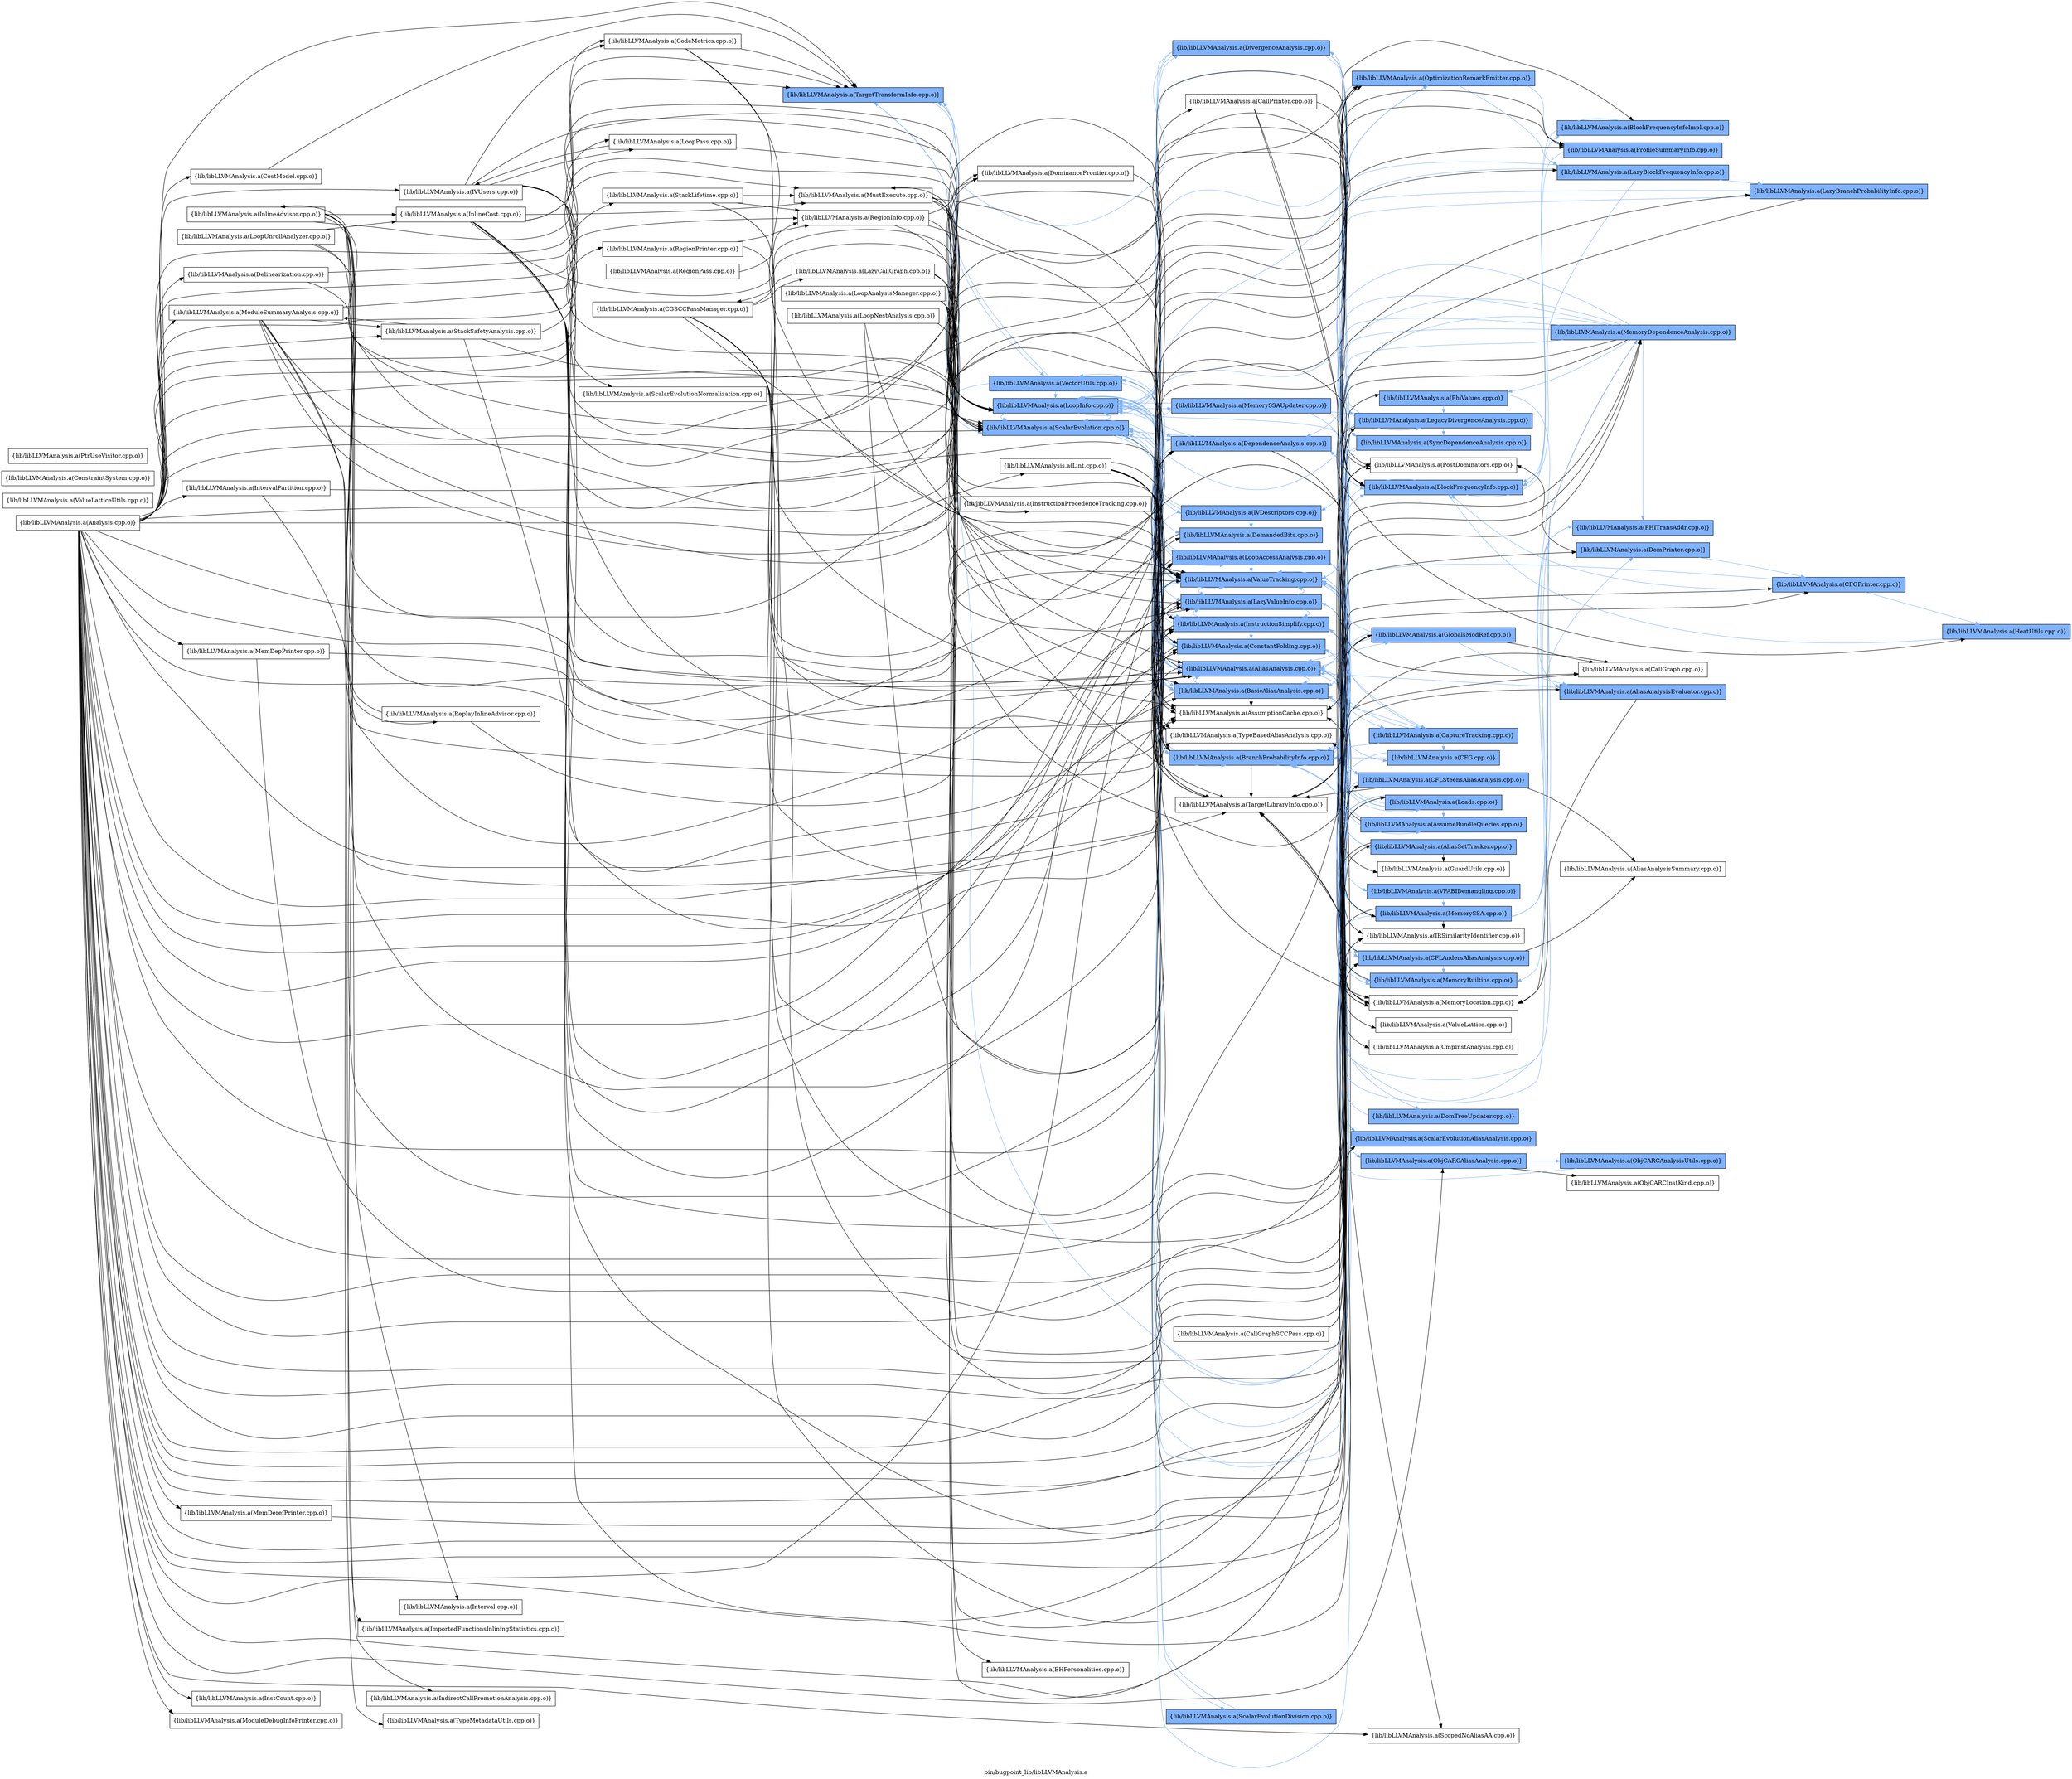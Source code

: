 digraph "bin/bugpoint_lib/libLLVMAnalysis.a" {
	label="bin/bugpoint_lib/libLLVMAnalysis.a";
	rankdir=LR;
	{ rank=same; Node0x56111db90798;  }
	{ rank=same; Node0x56111db86dd8; Node0x56111db8cb48; Node0x56111db92db8;  }
	{ rank=same; Node0x56111db8d638; Node0x56111db917d8; Node0x56111db966e8; Node0x56111db87198; Node0x56111db88598; Node0x56111db92ae8; Node0x56111db85708; Node0x56111db86928; Node0x56111db870f8; Node0x56111db8eee8; Node0x56111db8f668; Node0x56111db8fe38; Node0x56111db8d1d8; Node0x56111db90e78; Node0x56111db92278; Node0x56111db91eb8; Node0x56111db8a618;  }
	{ rank=same; Node0x56111db86978; Node0x56111db8dea8; Node0x56111db88ae8; Node0x56111db98178; Node0x56111db85208; Node0x56111db93b78; Node0x56111db88c78; Node0x56111db71ca8; Node0x56111db96f08; Node0x56111db95298; Node0x56111db89f38; Node0x56111db8e6c8; Node0x56111db8f898; Node0x56111db90d88; Node0x56111db71578; Node0x56111db8b248; Node0x56111db8d2c8; Node0x56111db91be8; Node0x56111db8cf08; Node0x56111db85168; Node0x56111db8af28; Node0x56111db93268; Node0x56111db97f98; Node0x56111db85028; Node0x56111db72ba8; Node0x56111db8a348;  }
	{ rank=same; Node0x56111db8ca58; Node0x56111db932b8; Node0x56111db89268; Node0x56111db8a758; Node0x56111db90f68; Node0x56111db8a578; Node0x56111db7a538; Node0x56111db85078; Node0x56111db8eb78; Node0x56111db8b9c8; Node0x56111db8c148;  }
	{ rank=same; Node0x56111db8da48; Node0x56111db907e8;  }
	{ rank=same; Node0x56111db90798;  }
	{ rank=same; Node0x56111db86dd8; Node0x56111db8cb48; Node0x56111db92db8;  }
	{ rank=same; Node0x56111db8d638; Node0x56111db917d8; Node0x56111db966e8; Node0x56111db87198; Node0x56111db88598; Node0x56111db92ae8; Node0x56111db85708; Node0x56111db86928; Node0x56111db870f8; Node0x56111db8eee8; Node0x56111db8f668; Node0x56111db8fe38; Node0x56111db8d1d8; Node0x56111db90e78; Node0x56111db92278; Node0x56111db91eb8; Node0x56111db8a618;  }
	{ rank=same; Node0x56111db86978; Node0x56111db8dea8; Node0x56111db88ae8; Node0x56111db98178; Node0x56111db85208; Node0x56111db93b78; Node0x56111db88c78; Node0x56111db71ca8; Node0x56111db96f08; Node0x56111db95298; Node0x56111db89f38; Node0x56111db8e6c8; Node0x56111db8f898; Node0x56111db90d88; Node0x56111db71578; Node0x56111db8b248; Node0x56111db8d2c8; Node0x56111db91be8; Node0x56111db8cf08; Node0x56111db85168; Node0x56111db8af28; Node0x56111db93268; Node0x56111db97f98; Node0x56111db85028; Node0x56111db72ba8; Node0x56111db8a348;  }
	{ rank=same; Node0x56111db8ca58; Node0x56111db932b8; Node0x56111db89268; Node0x56111db8a758; Node0x56111db90f68; Node0x56111db8a578; Node0x56111db7a538; Node0x56111db85078; Node0x56111db8eb78; Node0x56111db8b9c8; Node0x56111db8c148;  }
	{ rank=same; Node0x56111db8da48; Node0x56111db907e8;  }

	Node0x56111db90798 [shape=record,shape=box,group=1,style=filled,fillcolor="0.600000 0.5 1",label="{lib/libLLVMAnalysis.a(TargetTransformInfo.cpp.o)}"];
	Node0x56111db90798 -> Node0x56111db86dd8[color="0.600000 0.5 1"];
	Node0x56111db90798 -> Node0x56111db8cb48[color="0.600000 0.5 1"];
	Node0x56111db90798 -> Node0x56111db92db8[color="0.600000 0.5 1"];
	Node0x56111db85708 [shape=record,shape=box,group=1,style=filled,fillcolor="0.600000 0.5 1",label="{lib/libLLVMAnalysis.a(AliasAnalysis.cpp.o)}"];
	Node0x56111db85708 -> Node0x56111db86928[color="0.600000 0.5 1"];
	Node0x56111db85708 -> Node0x56111db8e6c8[color="0.600000 0.5 1"];
	Node0x56111db85708 -> Node0x56111db8f898[color="0.600000 0.5 1"];
	Node0x56111db85708 -> Node0x56111db90d88[color="0.600000 0.5 1"];
	Node0x56111db85708 -> Node0x56111db71578[color="0.600000 0.5 1"];
	Node0x56111db85708 -> Node0x56111db88ae8;
	Node0x56111db85708 -> Node0x56111db8b248[color="0.600000 0.5 1"];
	Node0x56111db85708 -> Node0x56111db8d2c8[color="0.600000 0.5 1"];
	Node0x56111db85708 -> Node0x56111db90e78;
	Node0x56111db85708 -> Node0x56111db91eb8;
	Node0x56111db85708 -> Node0x56111db91be8;
	Node0x56111db85708 -> Node0x56111db92ae8[color="0.600000 0.5 1"];
	Node0x56111db85078 [shape=record,shape=box,group=1,style=filled,fillcolor="0.600000 0.5 1",label="{lib/libLLVMAnalysis.a(AliasAnalysisEvaluator.cpp.o)}"];
	Node0x56111db85078 -> Node0x56111db85708[color="0.600000 0.5 1"];
	Node0x56111db85078 -> Node0x56111db88ae8;
	Node0x56111db85028 [shape=record,shape=box,group=1,style=filled,fillcolor="0.600000 0.5 1",label="{lib/libLLVMAnalysis.a(AliasSetTracker.cpp.o)}"];
	Node0x56111db85028 -> Node0x56111db85708[color="0.600000 0.5 1"];
	Node0x56111db85028 -> Node0x56111db71ca8;
	Node0x56111db85028 -> Node0x56111db88ae8;
	Node0x56111db857a8 [shape=record,shape=box,group=0,label="{lib/libLLVMAnalysis.a(Analysis.cpp.o)}"];
	Node0x56111db857a8 -> Node0x56111db85708;
	Node0x56111db857a8 -> Node0x56111db85078;
	Node0x56111db857a8 -> Node0x56111db85028;
	Node0x56111db857a8 -> Node0x56111db86928;
	Node0x56111db857a8 -> Node0x56111db86978;
	Node0x56111db857a8 -> Node0x56111db8d638;
	Node0x56111db857a8 -> Node0x56111db8da48;
	Node0x56111db857a8 -> Node0x56111db8e6c8;
	Node0x56111db857a8 -> Node0x56111db8f898;
	Node0x56111db857a8 -> Node0x56111db8eb78;
	Node0x56111db857a8 -> Node0x56111db8f348;
	Node0x56111db857a8 -> Node0x56111db90108;
	Node0x56111db857a8 -> Node0x56111db908d8;
	Node0x56111db857a8 -> Node0x56111db92278;
	Node0x56111db857a8 -> Node0x56111db917d8;
	Node0x56111db857a8 -> Node0x56111db932b8;
	Node0x56111db857a8 -> Node0x56111db7ab28;
	Node0x56111db857a8 -> Node0x56111db71578;
	Node0x56111db857a8 -> Node0x56111db72ba8;
	Node0x56111db857a8 -> Node0x56111db72428;
	Node0x56111db857a8 -> Node0x56111db746d8;
	Node0x56111db857a8 -> Node0x56111db734b8;
	Node0x56111db857a8 -> Node0x56111db907e8;
	Node0x56111db857a8 -> Node0x56111db90f68;
	Node0x56111db857a8 -> Node0x56111db8eee8;
	Node0x56111db857a8 -> Node0x56111db98178;
	Node0x56111db857a8 -> Node0x56111db96c88;
	Node0x56111db857a8 -> Node0x56111db86dd8;
	Node0x56111db857a8 -> Node0x56111db86798;
	Node0x56111db857a8 -> Node0x56111db85578;
	Node0x56111db857a8 -> Node0x56111db84e98;
	Node0x56111db857a8 -> Node0x56111db89268;
	Node0x56111db857a8 -> Node0x56111db88c78;
	Node0x56111db857a8 -> Node0x56111db874b8;
	Node0x56111db857a8 -> Node0x56111db7d878;
	Node0x56111db857a8 -> Node0x56111db7f308;
	Node0x56111db857a8 -> Node0x56111db8b248;
	Node0x56111db857a8 -> Node0x56111db89f38;
	Node0x56111db857a8 -> Node0x56111db8af28;
	Node0x56111db857a8 -> Node0x56111db8dea8;
	Node0x56111db857a8 -> Node0x56111db8b798;
	Node0x56111db857a8 -> Node0x56111db8bb08;
	Node0x56111db857a8 -> Node0x56111db8cb48;
	Node0x56111db857a8 -> Node0x56111db8d2c8;
	Node0x56111db857a8 -> Node0x56111db8ead8;
	Node0x56111db857a8 -> Node0x56111db90798;
	Node0x56111db857a8 -> Node0x56111db91eb8;
	Node0x56111db857a8 -> Node0x56111db91be8;
	Node0x56111db86928 [shape=record,shape=box,group=1,style=filled,fillcolor="0.600000 0.5 1",label="{lib/libLLVMAnalysis.a(BasicAliasAnalysis.cpp.o)}"];
	Node0x56111db86928 -> Node0x56111db85708[color="0.600000 0.5 1"];
	Node0x56111db86928 -> Node0x56111db870f8;
	Node0x56111db86928 -> Node0x56111db8cf08[color="0.600000 0.5 1"];
	Node0x56111db86928 -> Node0x56111db90d88[color="0.600000 0.5 1"];
	Node0x56111db86928 -> Node0x56111db85168[color="0.600000 0.5 1"];
	Node0x56111db86928 -> Node0x56111db88ae8;
	Node0x56111db86928 -> Node0x56111db8af28[color="0.600000 0.5 1"];
	Node0x56111db86928 -> Node0x56111db90e78;
	Node0x56111db86928 -> Node0x56111db92ae8[color="0.600000 0.5 1"];
	Node0x56111db8da48 [shape=record,shape=box,group=1,style=filled,fillcolor="0.600000 0.5 1",label="{lib/libLLVMAnalysis.a(CFGPrinter.cpp.o)}"];
	Node0x56111db8da48 -> Node0x56111db86978[color="0.600000 0.5 1"];
	Node0x56111db8da48 -> Node0x56111db8d638[color="0.600000 0.5 1"];
	Node0x56111db8da48 -> Node0x56111db71528[color="0.600000 0.5 1"];
	Node0x56111db8e6c8 [shape=record,shape=box,group=1,style=filled,fillcolor="0.600000 0.5 1",label="{lib/libLLVMAnalysis.a(CFLAndersAliasAnalysis.cpp.o)}"];
	Node0x56111db8e6c8 -> Node0x56111db7a538;
	Node0x56111db8e6c8 -> Node0x56111db85168[color="0.600000 0.5 1"];
	Node0x56111db8e6c8 -> Node0x56111db90e78;
	Node0x56111db8f898 [shape=record,shape=box,group=1,style=filled,fillcolor="0.600000 0.5 1",label="{lib/libLLVMAnalysis.a(CFLSteensAliasAnalysis.cpp.o)}"];
	Node0x56111db8f898 -> Node0x56111db8e6c8[color="0.600000 0.5 1"];
	Node0x56111db8f898 -> Node0x56111db7a538;
	Node0x56111db8f898 -> Node0x56111db85168[color="0.600000 0.5 1"];
	Node0x56111db8f898 -> Node0x56111db90e78;
	Node0x56111db8f348 [shape=record,shape=box,group=0,label="{lib/libLLVMAnalysis.a(CallPrinter.cpp.o)}"];
	Node0x56111db8f348 -> Node0x56111db86978;
	Node0x56111db8f348 -> Node0x56111db8eb78;
	Node0x56111db8f348 -> Node0x56111db71528;
	Node0x56111db90108 [shape=record,shape=box,group=0,label="{lib/libLLVMAnalysis.a(CostModel.cpp.o)}"];
	Node0x56111db90108 -> Node0x56111db90798;
	Node0x56111db917d8 [shape=record,shape=box,group=1,style=filled,fillcolor="0.600000 0.5 1",label="{lib/libLLVMAnalysis.a(DependenceAnalysis.cpp.o)}"];
	Node0x56111db917d8 -> Node0x56111db85708[color="0.600000 0.5 1"];
	Node0x56111db917d8 -> Node0x56111db86928[color="0.600000 0.5 1"];
	Node0x56111db917d8 -> Node0x56111db86dd8[color="0.600000 0.5 1"];
	Node0x56111db917d8 -> Node0x56111db88ae8;
	Node0x56111db917d8 -> Node0x56111db8cb48[color="0.600000 0.5 1"];
	Node0x56111db917d8 -> Node0x56111db92ae8[color="0.600000 0.5 1"];
	Node0x56111db932b8 [shape=record,shape=box,group=1,style=filled,fillcolor="0.600000 0.5 1",label="{lib/libLLVMAnalysis.a(DomPrinter.cpp.o)}"];
	Node0x56111db932b8 -> Node0x56111db8da48[color="0.600000 0.5 1"];
	Node0x56111db932b8 -> Node0x56111db8dea8;
	Node0x56111db71578 [shape=record,shape=box,group=1,style=filled,fillcolor="0.600000 0.5 1",label="{lib/libLLVMAnalysis.a(GlobalsModRef.cpp.o)}"];
	Node0x56111db71578 -> Node0x56111db85708[color="0.600000 0.5 1"];
	Node0x56111db71578 -> Node0x56111db85078[color="0.600000 0.5 1"];
	Node0x56111db71578 -> Node0x56111db8eb78;
	Node0x56111db71578 -> Node0x56111db85168[color="0.600000 0.5 1"];
	Node0x56111db71578 -> Node0x56111db90e78;
	Node0x56111db71578 -> Node0x56111db92ae8[color="0.600000 0.5 1"];
	Node0x56111db746d8 [shape=record,shape=box,group=0,label="{lib/libLLVMAnalysis.a(InstCount.cpp.o)}"];
	Node0x56111db734b8 [shape=record,shape=box,group=0,label="{lib/libLLVMAnalysis.a(IntervalPartition.cpp.o)}"];
	Node0x56111db734b8 -> Node0x56111db7ab28;
	Node0x56111db734b8 -> Node0x56111db755d8;
	Node0x56111db8eee8 [shape=record,shape=box,group=1,style=filled,fillcolor="0.600000 0.5 1",label="{lib/libLLVMAnalysis.a(LazyValueInfo.cpp.o)}"];
	Node0x56111db8eee8 -> Node0x56111db870f8;
	Node0x56111db8eee8 -> Node0x56111db8f668[color="0.600000 0.5 1"];
	Node0x56111db8eee8 -> Node0x56111db8fe38[color="0.600000 0.5 1"];
	Node0x56111db8eee8 -> Node0x56111db90e78;
	Node0x56111db8eee8 -> Node0x56111db93268;
	Node0x56111db8eee8 -> Node0x56111db92ae8[color="0.600000 0.5 1"];
	Node0x56111db98178 [shape=record,shape=box,group=1,style=filled,fillcolor="0.600000 0.5 1",label="{lib/libLLVMAnalysis.a(LegacyDivergenceAnalysis.cpp.o)}"];
	Node0x56111db98178 -> Node0x56111db86978[color="0.600000 0.5 1"];
	Node0x56111db98178 -> Node0x56111db8d638[color="0.600000 0.5 1"];
	Node0x56111db98178 -> Node0x56111db966e8[color="0.600000 0.5 1"];
	Node0x56111db98178 -> Node0x56111db86dd8[color="0.600000 0.5 1"];
	Node0x56111db98178 -> Node0x56111db8dea8;
	Node0x56111db98178 -> Node0x56111db85208[color="0.600000 0.5 1"];
	Node0x56111db98178 -> Node0x56111db90798[color="0.600000 0.5 1"];
	Node0x56111db96c88 [shape=record,shape=box,group=0,label="{lib/libLLVMAnalysis.a(Lint.cpp.o)}"];
	Node0x56111db96c88 -> Node0x56111db85708;
	Node0x56111db96c88 -> Node0x56111db870f8;
	Node0x56111db96c88 -> Node0x56111db8f668;
	Node0x56111db96c88 -> Node0x56111db8fe38;
	Node0x56111db96c88 -> Node0x56111db96f08;
	Node0x56111db96c88 -> Node0x56111db88ae8;
	Node0x56111db96c88 -> Node0x56111db90e78;
	Node0x56111db96c88 -> Node0x56111db92ae8;
	Node0x56111db85578 [shape=record,shape=box,group=0,label="{lib/libLLVMAnalysis.a(MemDepPrinter.cpp.o)}"];
	Node0x56111db85578 -> Node0x56111db85708;
	Node0x56111db85578 -> Node0x56111db89268;
	Node0x56111db84e98 [shape=record,shape=box,group=0,label="{lib/libLLVMAnalysis.a(MemDerefPrinter.cpp.o)}"];
	Node0x56111db84e98 -> Node0x56111db96f08;
	Node0x56111db874b8 [shape=record,shape=box,group=0,label="{lib/libLLVMAnalysis.a(ModuleDebugInfoPrinter.cpp.o)}"];
	Node0x56111db7f308 [shape=record,shape=box,group=0,label="{lib/libLLVMAnalysis.a(MustExecute.cpp.o)}"];
	Node0x56111db7f308 -> Node0x56111db86978;
	Node0x56111db7f308 -> Node0x56111db8d638;
	Node0x56111db7f308 -> Node0x56111db79e58;
	Node0x56111db7f308 -> Node0x56111db8eee8;
	Node0x56111db7f308 -> Node0x56111db8fe38;
	Node0x56111db7f308 -> Node0x56111db98178;
	Node0x56111db7f308 -> Node0x56111db86dd8;
	Node0x56111db7f308 -> Node0x56111db7ec78;
	Node0x56111db7f308 -> Node0x56111db8dea8;
	Node0x56111db7f308 -> Node0x56111db92ae8;
	Node0x56111db8b248 [shape=record,shape=box,group=1,style=filled,fillcolor="0.600000 0.5 1",label="{lib/libLLVMAnalysis.a(ObjCARCAliasAnalysis.cpp.o)}"];
	Node0x56111db8b248 -> Node0x56111db8b9c8[color="0.600000 0.5 1"];
	Node0x56111db8b248 -> Node0x56111db8c148;
	Node0x56111db8b248 -> Node0x56111db92ae8[color="0.600000 0.5 1"];
	Node0x56111db8dea8 [shape=record,shape=box,group=0,label="{lib/libLLVMAnalysis.a(PostDominators.cpp.o)}"];
	Node0x56111db8b798 [shape=record,shape=box,group=0,label="{lib/libLLVMAnalysis.a(RegionInfo.cpp.o)}"];
	Node0x56111db8b798 -> Node0x56111db8d638;
	Node0x56111db8b798 -> Node0x56111db7ab28;
	Node0x56111db8b798 -> Node0x56111db86dd8;
	Node0x56111db8b798 -> Node0x56111db8dea8;
	Node0x56111db8b388 [shape=record,shape=box,group=0,label="{lib/libLLVMAnalysis.a(RegionPass.cpp.o)}"];
	Node0x56111db8b388 -> Node0x56111db8b798;
	Node0x56111db8bb08 [shape=record,shape=box,group=0,label="{lib/libLLVMAnalysis.a(RegionPrinter.cpp.o)}"];
	Node0x56111db8bb08 -> Node0x56111db8da48;
	Node0x56111db8bb08 -> Node0x56111db8b798;
	Node0x56111db8cb48 [shape=record,shape=box,group=1,style=filled,fillcolor="0.600000 0.5 1",label="{lib/libLLVMAnalysis.a(ScalarEvolution.cpp.o)}"];
	Node0x56111db8cb48 -> Node0x56111db85708[color="0.600000 0.5 1"];
	Node0x56111db8cb48 -> Node0x56111db86928[color="0.600000 0.5 1"];
	Node0x56111db8cb48 -> Node0x56111db870f8;
	Node0x56111db8cb48 -> Node0x56111db8d638[color="0.600000 0.5 1"];
	Node0x56111db8cb48 -> Node0x56111db917d8[color="0.600000 0.5 1"];
	Node0x56111db8cb48 -> Node0x56111db8eee8[color="0.600000 0.5 1"];
	Node0x56111db8cb48 -> Node0x56111db8f668[color="0.600000 0.5 1"];
	Node0x56111db8cb48 -> Node0x56111db8fe38[color="0.600000 0.5 1"];
	Node0x56111db8cb48 -> Node0x56111db86dd8[color="0.600000 0.5 1"];
	Node0x56111db8cb48 -> Node0x56111db8d1d8[color="0.600000 0.5 1"];
	Node0x56111db8cb48 -> Node0x56111db90e78;
	Node0x56111db8cb48 -> Node0x56111db92ae8[color="0.600000 0.5 1"];
	Node0x56111db8d2c8 [shape=record,shape=box,group=1,style=filled,fillcolor="0.600000 0.5 1",label="{lib/libLLVMAnalysis.a(ScalarEvolutionAliasAnalysis.cpp.o)}"];
	Node0x56111db8d2c8 -> Node0x56111db8cb48[color="0.600000 0.5 1"];
	Node0x56111db90e78 [shape=record,shape=box,group=0,label="{lib/libLLVMAnalysis.a(TargetLibraryInfo.cpp.o)}"];
	Node0x56111db91eb8 [shape=record,shape=box,group=0,label="{lib/libLLVMAnalysis.a(TypeBasedAliasAnalysis.cpp.o)}"];
	Node0x56111db91be8 [shape=record,shape=box,group=0,label="{lib/libLLVMAnalysis.a(ScopedNoAliasAA.cpp.o)}"];
	Node0x56111db79e58 [shape=record,shape=box,group=0,label="{lib/libLLVMAnalysis.a(EHPersonalities.cpp.o)}"];
	Node0x56111db92db8 [shape=record,shape=box,group=1,style=filled,fillcolor="0.600000 0.5 1",label="{lib/libLLVMAnalysis.a(VectorUtils.cpp.o)}"];
	Node0x56111db92db8 -> Node0x56111db92278[color="0.600000 0.5 1"];
	Node0x56111db92db8 -> Node0x56111db86dd8[color="0.600000 0.5 1"];
	Node0x56111db92db8 -> Node0x56111db8cb48[color="0.600000 0.5 1"];
	Node0x56111db92db8 -> Node0x56111db90798[color="0.600000 0.5 1"];
	Node0x56111db92db8 -> Node0x56111db91eb8;
	Node0x56111db92db8 -> Node0x56111db92ae8[color="0.600000 0.5 1"];
	Node0x56111db92db8 -> Node0x56111db8a618[color="0.600000 0.5 1"];
	Node0x56111db92ae8 [shape=record,shape=box,group=1,style=filled,fillcolor="0.600000 0.5 1",label="{lib/libLLVMAnalysis.a(ValueTracking.cpp.o)}"];
	Node0x56111db92ae8 -> Node0x56111db85708[color="0.600000 0.5 1"];
	Node0x56111db92ae8 -> Node0x56111db86928[color="0.600000 0.5 1"];
	Node0x56111db92ae8 -> Node0x56111db870f8;
	Node0x56111db92ae8 -> Node0x56111db8d638[color="0.600000 0.5 1"];
	Node0x56111db92ae8 -> Node0x56111db71ca8;
	Node0x56111db92ae8 -> Node0x56111db8eee8[color="0.600000 0.5 1"];
	Node0x56111db92ae8 -> Node0x56111db8f668[color="0.600000 0.5 1"];
	Node0x56111db92ae8 -> Node0x56111db8fe38[color="0.600000 0.5 1"];
	Node0x56111db92ae8 -> Node0x56111db96f08[color="0.600000 0.5 1"];
	Node0x56111db92ae8 -> Node0x56111db95298[color="0.600000 0.5 1"];
	Node0x56111db92ae8 -> Node0x56111db86dd8[color="0.600000 0.5 1"];
	Node0x56111db92ae8 -> Node0x56111db89f38[color="0.600000 0.5 1"];
	Node0x56111db92ae8 -> Node0x56111db8cb48[color="0.600000 0.5 1"];
	Node0x56111db92ae8 -> Node0x56111db90e78;
	Node0x56111db8a578 [shape=record,shape=box,group=1,style=filled,fillcolor="0.600000 0.5 1",label="{lib/libLLVMAnalysis.a(ProfileSummaryInfo.cpp.o)}"];
	Node0x56111db8a578 -> Node0x56111db86978[color="0.600000 0.5 1"];
	Node0x56111db93b78 [shape=record,shape=box,group=1,style=filled,fillcolor="0.600000 0.5 1",label="{lib/libLLVMAnalysis.a(DomTreeUpdater.cpp.o)}"];
	Node0x56111db93b78 -> Node0x56111db8d638[color="0.600000 0.5 1"];
	Node0x56111db86dd8 [shape=record,shape=box,group=1,style=filled,fillcolor="0.600000 0.5 1",label="{lib/libLLVMAnalysis.a(LoopInfo.cpp.o)}"];
	Node0x56111db86dd8 -> Node0x56111db8d638[color="0.600000 0.5 1"];
	Node0x56111db86dd8 -> Node0x56111db917d8[color="0.600000 0.5 1"];
	Node0x56111db86dd8 -> Node0x56111db966e8[color="0.600000 0.5 1"];
	Node0x56111db86dd8 -> Node0x56111db87198[color="0.600000 0.5 1"];
	Node0x56111db86dd8 -> Node0x56111db88598[color="0.600000 0.5 1"];
	Node0x56111db86dd8 -> Node0x56111db8cb48[color="0.600000 0.5 1"];
	Node0x56111db86dd8 -> Node0x56111db92ae8[color="0.600000 0.5 1"];
	Node0x56111db90d88 [shape=record,shape=box,group=1,style=filled,fillcolor="0.600000 0.5 1",label="{lib/libLLVMAnalysis.a(CaptureTracking.cpp.o)}"];
	Node0x56111db90d88 -> Node0x56111db85708[color="0.600000 0.5 1"];
	Node0x56111db90d88 -> Node0x56111db8d638[color="0.600000 0.5 1"];
	Node0x56111db90d88 -> Node0x56111db8cf08[color="0.600000 0.5 1"];
	Node0x56111db90d88 -> Node0x56111db92ae8[color="0.600000 0.5 1"];
	Node0x56111db88ae8 [shape=record,shape=box,group=0,label="{lib/libLLVMAnalysis.a(MemoryLocation.cpp.o)}"];
	Node0x56111db88ae8 -> Node0x56111db90e78;
	Node0x56111db88ae8 -> Node0x56111db91eb8;
	Node0x56111db71ca8 [shape=record,shape=box,group=0,label="{lib/libLLVMAnalysis.a(GuardUtils.cpp.o)}"];
	Node0x56111db86978 [shape=record,shape=box,group=1,style=filled,fillcolor="0.600000 0.5 1",label="{lib/libLLVMAnalysis.a(BlockFrequencyInfo.cpp.o)}"];
	Node0x56111db86978 -> Node0x56111db8ca58[color="0.600000 0.5 1"];
	Node0x56111db86978 -> Node0x56111db8d638[color="0.600000 0.5 1"];
	Node0x56111db86978 -> Node0x56111db86dd8[color="0.600000 0.5 1"];
	Node0x56111db8d638 [shape=record,shape=box,group=1,style=filled,fillcolor="0.600000 0.5 1",label="{lib/libLLVMAnalysis.a(BranchProbabilityInfo.cpp.o)}"];
	Node0x56111db8d638 -> Node0x56111db86978[color="0.600000 0.5 1"];
	Node0x56111db8d638 -> Node0x56111db86dd8[color="0.600000 0.5 1"];
	Node0x56111db8d638 -> Node0x56111db8dea8;
	Node0x56111db8d638 -> Node0x56111db90e78;
	Node0x56111db8eb78 [shape=record,shape=box,group=0,label="{lib/libLLVMAnalysis.a(CallGraph.cpp.o)}"];
	Node0x56111db908d8 [shape=record,shape=box,group=0,label="{lib/libLLVMAnalysis.a(Delinearization.cpp.o)}"];
	Node0x56111db908d8 -> Node0x56111db86dd8;
	Node0x56111db908d8 -> Node0x56111db8cb48;
	Node0x56111db92278 [shape=record,shape=box,group=1,style=filled,fillcolor="0.600000 0.5 1",label="{lib/libLLVMAnalysis.a(DemandedBits.cpp.o)}"];
	Node0x56111db92278 -> Node0x56111db870f8;
	Node0x56111db92278 -> Node0x56111db92ae8[color="0.600000 0.5 1"];
	Node0x56111db7ab28 [shape=record,shape=box,group=0,label="{lib/libLLVMAnalysis.a(DominanceFrontier.cpp.o)}"];
	Node0x56111db7ab28 -> Node0x56111db8d638;
	Node0x56111db72ba8 [shape=record,shape=box,group=0,label="{lib/libLLVMAnalysis.a(IRSimilarityIdentifier.cpp.o)}"];
	Node0x56111db72428 [shape=record,shape=box,group=0,label="{lib/libLLVMAnalysis.a(IVUsers.cpp.o)}"];
	Node0x56111db72428 -> Node0x56111db870f8;
	Node0x56111db72428 -> Node0x56111db8d638;
	Node0x56111db72428 -> Node0x56111db72478;
	Node0x56111db72428 -> Node0x56111db86dd8;
	Node0x56111db72428 -> Node0x56111db86798;
	Node0x56111db72428 -> Node0x56111db8cb48;
	Node0x56111db72428 -> Node0x56111db8d8b8;
	Node0x56111db72428 -> Node0x56111db92ae8;
	Node0x56111db907e8 [shape=record,shape=box,group=1,style=filled,fillcolor="0.600000 0.5 1",label="{lib/libLLVMAnalysis.a(LazyBranchProbabilityInfo.cpp.o)}"];
	Node0x56111db907e8 -> Node0x56111db8d638[color="0.600000 0.5 1"];
	Node0x56111db907e8 -> Node0x56111db86dd8[color="0.600000 0.5 1"];
	Node0x56111db907e8 -> Node0x56111db90e78;
	Node0x56111db90f68 [shape=record,shape=box,group=1,style=filled,fillcolor="0.600000 0.5 1",label="{lib/libLLVMAnalysis.a(LazyBlockFrequencyInfo.cpp.o)}"];
	Node0x56111db90f68 -> Node0x56111db86978[color="0.600000 0.5 1"];
	Node0x56111db90f68 -> Node0x56111db8d638[color="0.600000 0.5 1"];
	Node0x56111db90f68 -> Node0x56111db907e8[color="0.600000 0.5 1"];
	Node0x56111db90f68 -> Node0x56111db86dd8[color="0.600000 0.5 1"];
	Node0x56111db86798 [shape=record,shape=box,group=0,label="{lib/libLLVMAnalysis.a(LoopPass.cpp.o)}"];
	Node0x56111db86798 -> Node0x56111db72428;
	Node0x56111db86798 -> Node0x56111db86dd8;
	Node0x56111db89268 [shape=record,shape=box,group=1,style=filled,fillcolor="0.600000 0.5 1",label="{lib/libLLVMAnalysis.a(MemoryDependenceAnalysis.cpp.o)}"];
	Node0x56111db89268 -> Node0x56111db85708[color="0.600000 0.5 1"];
	Node0x56111db89268 -> Node0x56111db86928[color="0.600000 0.5 1"];
	Node0x56111db89268 -> Node0x56111db870f8;
	Node0x56111db89268 -> Node0x56111db8d638[color="0.600000 0.5 1"];
	Node0x56111db89268 -> Node0x56111db917d8[color="0.600000 0.5 1"];
	Node0x56111db89268 -> Node0x56111db86dd8[color="0.600000 0.5 1"];
	Node0x56111db89268 -> Node0x56111db87198[color="0.600000 0.5 1"];
	Node0x56111db89268 -> Node0x56111db85168[color="0.600000 0.5 1"];
	Node0x56111db89268 -> Node0x56111db88ae8;
	Node0x56111db89268 -> Node0x56111db8a758[color="0.600000 0.5 1"];
	Node0x56111db89268 -> Node0x56111db8af28[color="0.600000 0.5 1"];
	Node0x56111db89268 -> Node0x56111db90e78;
	Node0x56111db89268 -> Node0x56111db92ae8[color="0.600000 0.5 1"];
	Node0x56111db88c78 [shape=record,shape=box,group=1,style=filled,fillcolor="0.600000 0.5 1",label="{lib/libLLVMAnalysis.a(MemorySSA.cpp.o)}"];
	Node0x56111db88c78 -> Node0x56111db85708[color="0.600000 0.5 1"];
	Node0x56111db88c78 -> Node0x56111db86928[color="0.600000 0.5 1"];
	Node0x56111db88c78 -> Node0x56111db8d638[color="0.600000 0.5 1"];
	Node0x56111db88c78 -> Node0x56111db8e6c8[color="0.600000 0.5 1"];
	Node0x56111db88c78 -> Node0x56111db917d8[color="0.600000 0.5 1"];
	Node0x56111db88c78 -> Node0x56111db932b8[color="0.600000 0.5 1"];
	Node0x56111db88c78 -> Node0x56111db72ba8;
	Node0x56111db88c78 -> Node0x56111db8eee8[color="0.600000 0.5 1"];
	Node0x56111db88c78 -> Node0x56111db86dd8[color="0.600000 0.5 1"];
	Node0x56111db88c78 -> Node0x56111db89268[color="0.600000 0.5 1"];
	Node0x56111db88c78 -> Node0x56111db88ae8;
	Node0x56111db88c78 -> Node0x56111db8a758[color="0.600000 0.5 1"];
	Node0x56111db7d878 [shape=record,shape=box,group=0,label="{lib/libLLVMAnalysis.a(ModuleSummaryAnalysis.cpp.o)}"];
	Node0x56111db7d878 -> Node0x56111db86978;
	Node0x56111db7d878 -> Node0x56111db8ca58;
	Node0x56111db7d878 -> Node0x56111db8d638;
	Node0x56111db7d878 -> Node0x56111db86dd8;
	Node0x56111db7d878 -> Node0x56111db7f998;
	Node0x56111db7d878 -> Node0x56111db8a578;
	Node0x56111db7d878 -> Node0x56111db8ead8;
	Node0x56111db7d878 -> Node0x56111db92368;
	Node0x56111db89f38 [shape=record,shape=box,group=1,style=filled,fillcolor="0.600000 0.5 1",label="{lib/libLLVMAnalysis.a(OptimizationRemarkEmitter.cpp.o)}"];
	Node0x56111db89f38 -> Node0x56111db85708[color="0.600000 0.5 1"];
	Node0x56111db89f38 -> Node0x56111db86978[color="0.600000 0.5 1"];
	Node0x56111db89f38 -> Node0x56111db8d638[color="0.600000 0.5 1"];
	Node0x56111db89f38 -> Node0x56111db90f68[color="0.600000 0.5 1"];
	Node0x56111db89f38 -> Node0x56111db86dd8[color="0.600000 0.5 1"];
	Node0x56111db89f38 -> Node0x56111db8a578[color="0.600000 0.5 1"];
	Node0x56111db8af28 [shape=record,shape=box,group=1,style=filled,fillcolor="0.600000 0.5 1",label="{lib/libLLVMAnalysis.a(PhiValues.cpp.o)}"];
	Node0x56111db8af28 -> Node0x56111db85078[color="0.600000 0.5 1"];
	Node0x56111db8af28 -> Node0x56111db98178[color="0.600000 0.5 1"];
	Node0x56111db8ead8 [shape=record,shape=box,group=0,label="{lib/libLLVMAnalysis.a(StackSafetyAnalysis.cpp.o)}"];
	Node0x56111db8ead8 -> Node0x56111db8eee8;
	Node0x56111db8ead8 -> Node0x56111db7d878;
	Node0x56111db8ead8 -> Node0x56111db8cb48;
	Node0x56111db8ead8 -> Node0x56111db852f8;
	Node0x56111db870f8 [shape=record,shape=box,group=0,label="{lib/libLLVMAnalysis.a(AssumptionCache.cpp.o)}"];
	Node0x56111db8cf08 [shape=record,shape=box,group=1,style=filled,fillcolor="0.600000 0.5 1",label="{lib/libLLVMAnalysis.a(CFG.cpp.o)}"];
	Node0x56111db8cf08 -> Node0x56111db8d638[color="0.600000 0.5 1"];
	Node0x56111db8cf08 -> Node0x56111db86dd8[color="0.600000 0.5 1"];
	Node0x56111db85168 [shape=record,shape=box,group=1,style=filled,fillcolor="0.600000 0.5 1",label="{lib/libLLVMAnalysis.a(MemoryBuiltins.cpp.o)}"];
	Node0x56111db85168 -> Node0x56111db8f668[color="0.600000 0.5 1"];
	Node0x56111db85168 -> Node0x56111db90e78;
	Node0x56111db85168 -> Node0x56111db92ae8[color="0.600000 0.5 1"];
	Node0x56111db8ca58 [shape=record,shape=box,group=1,style=filled,fillcolor="0.600000 0.5 1",label="{lib/libLLVMAnalysis.a(BlockFrequencyInfoImpl.cpp.o)}"];
	Node0x56111db8ca58 -> Node0x56111db86978[color="0.600000 0.5 1"];
	Node0x56111db71528 [shape=record,shape=box,group=1,style=filled,fillcolor="0.600000 0.5 1",label="{lib/libLLVMAnalysis.a(HeatUtils.cpp.o)}"];
	Node0x56111db71528 -> Node0x56111db86978[color="0.600000 0.5 1"];
	Node0x56111db7a538 [shape=record,shape=box,group=0,label="{lib/libLLVMAnalysis.a(AliasAnalysisSummary.cpp.o)}"];
	Node0x56111db72478 [shape=record,shape=box,group=0,label="{lib/libLLVMAnalysis.a(CodeMetrics.cpp.o)}"];
	Node0x56111db72478 -> Node0x56111db870f8;
	Node0x56111db72478 -> Node0x56111db90798;
	Node0x56111db72478 -> Node0x56111db92ae8;
	Node0x56111db8d8b8 [shape=record,shape=box,group=0,label="{lib/libLLVMAnalysis.a(ScalarEvolutionNormalization.cpp.o)}"];
	Node0x56111db8d8b8 -> Node0x56111db8cb48;
	Node0x56111db755d8 [shape=record,shape=box,group=0,label="{lib/libLLVMAnalysis.a(Interval.cpp.o)}"];
	Node0x56111db8f668 [shape=record,shape=box,group=1,style=filled,fillcolor="0.600000 0.5 1",label="{lib/libLLVMAnalysis.a(ConstantFolding.cpp.o)}"];
	Node0x56111db8f668 -> Node0x56111db90e78;
	Node0x56111db8f668 -> Node0x56111db92ae8[color="0.600000 0.5 1"];
	Node0x56111db8f668 -> Node0x56111db92db8[color="0.600000 0.5 1"];
	Node0x56111db8fe38 [shape=record,shape=box,group=1,style=filled,fillcolor="0.600000 0.5 1",label="{lib/libLLVMAnalysis.a(InstructionSimplify.cpp.o)}"];
	Node0x56111db8fe38 -> Node0x56111db85708[color="0.600000 0.5 1"];
	Node0x56111db8fe38 -> Node0x56111db870f8;
	Node0x56111db8fe38 -> Node0x56111db90d88[color="0.600000 0.5 1"];
	Node0x56111db8fe38 -> Node0x56111db8eee8[color="0.600000 0.5 1"];
	Node0x56111db8fe38 -> Node0x56111db8f668[color="0.600000 0.5 1"];
	Node0x56111db8fe38 -> Node0x56111db97f98;
	Node0x56111db8fe38 -> Node0x56111db85168[color="0.600000 0.5 1"];
	Node0x56111db8fe38 -> Node0x56111db90e78;
	Node0x56111db8fe38 -> Node0x56111db92ae8[color="0.600000 0.5 1"];
	Node0x56111db8fe38 -> Node0x56111db92db8[color="0.600000 0.5 1"];
	Node0x56111db93268 [shape=record,shape=box,group=0,label="{lib/libLLVMAnalysis.a(ValueLattice.cpp.o)}"];
	Node0x56111db97f98 [shape=record,shape=box,group=0,label="{lib/libLLVMAnalysis.a(CmpInstAnalysis.cpp.o)}"];
	Node0x56111db966e8 [shape=record,shape=box,group=1,style=filled,fillcolor="0.600000 0.5 1",label="{lib/libLLVMAnalysis.a(DivergenceAnalysis.cpp.o)}"];
	Node0x56111db966e8 -> Node0x56111db86978[color="0.600000 0.5 1"];
	Node0x56111db966e8 -> Node0x56111db8d638[color="0.600000 0.5 1"];
	Node0x56111db966e8 -> Node0x56111db98178[color="0.600000 0.5 1"];
	Node0x56111db966e8 -> Node0x56111db86dd8[color="0.600000 0.5 1"];
	Node0x56111db966e8 -> Node0x56111db8dea8;
	Node0x56111db966e8 -> Node0x56111db85208[color="0.600000 0.5 1"];
	Node0x56111db966e8 -> Node0x56111db90798[color="0.600000 0.5 1"];
	Node0x56111db85208 [shape=record,shape=box,group=1,style=filled,fillcolor="0.600000 0.5 1",label="{lib/libLLVMAnalysis.a(SyncDependenceAnalysis.cpp.o)}"];
	Node0x56111db85208 -> Node0x56111db86978[color="0.600000 0.5 1"];
	Node0x56111db85208 -> Node0x56111db86dd8[color="0.600000 0.5 1"];
	Node0x56111db96f08 [shape=record,shape=box,group=1,style=filled,fillcolor="0.600000 0.5 1",label="{lib/libLLVMAnalysis.a(Loads.cpp.o)}"];
	Node0x56111db96f08 -> Node0x56111db85708[color="0.600000 0.5 1"];
	Node0x56111db96f08 -> Node0x56111db8f668[color="0.600000 0.5 1"];
	Node0x56111db96f08 -> Node0x56111db95298[color="0.600000 0.5 1"];
	Node0x56111db96f08 -> Node0x56111db86dd8[color="0.600000 0.5 1"];
	Node0x56111db96f08 -> Node0x56111db85168[color="0.600000 0.5 1"];
	Node0x56111db96f08 -> Node0x56111db88ae8;
	Node0x56111db96f08 -> Node0x56111db8cb48[color="0.600000 0.5 1"];
	Node0x56111db96f08 -> Node0x56111db92ae8[color="0.600000 0.5 1"];
	Node0x56111db95298 [shape=record,shape=box,group=1,style=filled,fillcolor="0.600000 0.5 1",label="{lib/libLLVMAnalysis.a(AssumeBundleQueries.cpp.o)}"];
	Node0x56111db95298 -> Node0x56111db870f8;
	Node0x56111db95298 -> Node0x56111db92ae8[color="0.600000 0.5 1"];
	Node0x56111db87198 [shape=record,shape=box,group=1,style=filled,fillcolor="0.600000 0.5 1",label="{lib/libLLVMAnalysis.a(IVDescriptors.cpp.o)}"];
	Node0x56111db87198 -> Node0x56111db92278[color="0.600000 0.5 1"];
	Node0x56111db87198 -> Node0x56111db86dd8[color="0.600000 0.5 1"];
	Node0x56111db87198 -> Node0x56111db8cb48[color="0.600000 0.5 1"];
	Node0x56111db87198 -> Node0x56111db92ae8[color="0.600000 0.5 1"];
	Node0x56111db88598 [shape=record,shape=box,group=1,style=filled,fillcolor="0.600000 0.5 1",label="{lib/libLLVMAnalysis.a(MemorySSAUpdater.cpp.o)}"];
	Node0x56111db88598 -> Node0x56111db8d638[color="0.600000 0.5 1"];
	Node0x56111db88598 -> Node0x56111db93b78[color="0.600000 0.5 1"];
	Node0x56111db88598 -> Node0x56111db98178[color="0.600000 0.5 1"];
	Node0x56111db88598 -> Node0x56111db86dd8[color="0.600000 0.5 1"];
	Node0x56111db88598 -> Node0x56111db88c78[color="0.600000 0.5 1"];
	Node0x56111db8a758 [shape=record,shape=box,group=1,style=filled,fillcolor="0.600000 0.5 1",label="{lib/libLLVMAnalysis.a(PHITransAddr.cpp.o)}"];
	Node0x56111db8a758 -> Node0x56111db8d638[color="0.600000 0.5 1"];
	Node0x56111db8a758 -> Node0x56111db8fe38[color="0.600000 0.5 1"];
	Node0x56111db8a758 -> Node0x56111db92ae8[color="0.600000 0.5 1"];
	Node0x56111db7f998 [shape=record,shape=box,group=0,label="{lib/libLLVMAnalysis.a(IndirectCallPromotionAnalysis.cpp.o)}"];
	Node0x56111db92368 [shape=record,shape=box,group=0,label="{lib/libLLVMAnalysis.a(TypeMetadataUtils.cpp.o)}"];
	Node0x56111db7ec78 [shape=record,shape=box,group=0,label="{lib/libLLVMAnalysis.a(InstructionPrecedenceTracking.cpp.o)}"];
	Node0x56111db7ec78 -> Node0x56111db7f308;
	Node0x56111db7ec78 -> Node0x56111db92ae8;
	Node0x56111db8b9c8 [shape=record,shape=box,group=1,style=filled,fillcolor="0.600000 0.5 1",label="{lib/libLLVMAnalysis.a(ObjCARCAnalysisUtils.cpp.o)}"];
	Node0x56111db8b9c8 -> Node0x56111db85708[color="0.600000 0.5 1"];
	Node0x56111db8c148 [shape=record,shape=box,group=0,label="{lib/libLLVMAnalysis.a(ObjCARCInstKind.cpp.o)}"];
	Node0x56111db8d1d8 [shape=record,shape=box,group=1,style=filled,fillcolor="0.600000 0.5 1",label="{lib/libLLVMAnalysis.a(ScalarEvolutionDivision.cpp.o)}"];
	Node0x56111db8d1d8 -> Node0x56111db8cb48[color="0.600000 0.5 1"];
	Node0x56111db852f8 [shape=record,shape=box,group=0,label="{lib/libLLVMAnalysis.a(StackLifetime.cpp.o)}"];
	Node0x56111db852f8 -> Node0x56111db8eee8;
	Node0x56111db852f8 -> Node0x56111db7f308;
	Node0x56111db852f8 -> Node0x56111db8b798;
	Node0x56111db852f8 -> Node0x56111db92ae8;
	Node0x56111db8a618 [shape=record,shape=box,group=1,style=filled,fillcolor="0.600000 0.5 1",label="{lib/libLLVMAnalysis.a(LoopAccessAnalysis.cpp.o)}"];
	Node0x56111db8a618 -> Node0x56111db85708[color="0.600000 0.5 1"];
	Node0x56111db8a618 -> Node0x56111db85028[color="0.600000 0.5 1"];
	Node0x56111db8a618 -> Node0x56111db72ba8;
	Node0x56111db8a618 -> Node0x56111db86dd8[color="0.600000 0.5 1"];
	Node0x56111db8a618 -> Node0x56111db88ae8;
	Node0x56111db8a618 -> Node0x56111db8cb48[color="0.600000 0.5 1"];
	Node0x56111db8a618 -> Node0x56111db90e78;
	Node0x56111db8a618 -> Node0x56111db92ae8[color="0.600000 0.5 1"];
	Node0x56111db8a618 -> Node0x56111db92db8[color="0.600000 0.5 1"];
	Node0x56111db8a618 -> Node0x56111db8a348[color="0.600000 0.5 1"];
	Node0x56111db8a348 [shape=record,shape=box,group=1,style=filled,fillcolor="0.600000 0.5 1",label="{lib/libLLVMAnalysis.a(VFABIDemangling.cpp.o)}"];
	Node0x56111db8a348 -> Node0x56111db88c78[color="0.600000 0.5 1"];
	Node0x56111db79228 [shape=record,shape=box,group=0,label="{lib/libLLVMAnalysis.a(InlineCost.cpp.o)}"];
	Node0x56111db79228 -> Node0x56111db870f8;
	Node0x56111db79228 -> Node0x56111db86978;
	Node0x56111db79228 -> Node0x56111db8e6c8;
	Node0x56111db79228 -> Node0x56111db72478;
	Node0x56111db79228 -> Node0x56111db8eee8;
	Node0x56111db79228 -> Node0x56111db8f668;
	Node0x56111db79228 -> Node0x56111db8fe38;
	Node0x56111db79228 -> Node0x56111db98178;
	Node0x56111db79228 -> Node0x56111db86dd8;
	Node0x56111db79228 -> Node0x56111db7f308;
	Node0x56111db79228 -> Node0x56111db89f38;
	Node0x56111db79228 -> Node0x56111db8a578;
	Node0x56111db79228 -> Node0x56111db90798;
	Node0x56111db79228 -> Node0x56111db92ae8;
	Node0x56111db79228 -> Node0x56111db8a618;
	Node0x56111db7fa88 [shape=record,shape=box,group=0,label="{lib/libLLVMAnalysis.a(CallGraphSCCPass.cpp.o)}"];
	Node0x56111db7fa88 -> Node0x56111db8eb78;
	Node0x56111db7fa88 -> Node0x56111db71578;
	Node0x56111db8e038 [shape=record,shape=box,group=0,label="{lib/libLLVMAnalysis.a(InlineAdvisor.cpp.o)}"];
	Node0x56111db8e038 -> Node0x56111db870f8;
	Node0x56111db8e038 -> Node0x56111db86978;
	Node0x56111db8e038 -> Node0x56111db89f38;
	Node0x56111db8e038 -> Node0x56111db8a578;
	Node0x56111db8e038 -> Node0x56111db90e78;
	Node0x56111db8e038 -> Node0x56111db90798;
	Node0x56111db8e038 -> Node0x56111db92ae8;
	Node0x56111db8e038 -> Node0x56111db79228;
	Node0x56111db8e038 -> Node0x56111db8d908;
	Node0x56111db8e038 -> Node0x56111db8b978;
	Node0x56111db8d908 [shape=record,shape=box,group=0,label="{lib/libLLVMAnalysis.a(ImportedFunctionsInliningStatistics.cpp.o)}"];
	Node0x56111db8b978 [shape=record,shape=box,group=0,label="{lib/libLLVMAnalysis.a(ReplayInlineAdvisor.cpp.o)}"];
	Node0x56111db8b978 -> Node0x56111db89f38;
	Node0x56111db8b978 -> Node0x56111db8e038;
	Node0x56111db8c288 [shape=record,shape=box,group=0,label="{lib/libLLVMAnalysis.a(CGSCCPassManager.cpp.o)}"];
	Node0x56111db8c288 -> Node0x56111db85708;
	Node0x56111db8c288 -> Node0x56111db917d8;
	Node0x56111db8c288 -> Node0x56111db72ba8;
	Node0x56111db8c288 -> Node0x56111db8f668;
	Node0x56111db8c288 -> Node0x56111db86dd8;
	Node0x56111db8c288 -> Node0x56111db89268;
	Node0x56111db8c288 -> Node0x56111db89f38;
	Node0x56111db8c288 -> Node0x56111db8d9f8;
	Node0x56111db8d9f8 [shape=record,shape=box,group=0,label="{lib/libLLVMAnalysis.a(LazyCallGraph.cpp.o)}"];
	Node0x56111db8d9f8 -> Node0x56111db8f668;
	Node0x56111db8d9f8 -> Node0x56111db86dd8;
	Node0x56111db8d9f8 -> Node0x56111db8cb48;
	Node0x56111db8d9f8 -> Node0x56111db90e78;
	Node0x56111db8d9f8 -> Node0x56111db8c288;
	Node0x56111db8ce68 [shape=record,shape=box,group=0,label="{lib/libLLVMAnalysis.a(ValueLatticeUtils.cpp.o)}"];
	Node0x56111db88098 [shape=record,shape=box,group=0,label="{lib/libLLVMAnalysis.a(ConstraintSystem.cpp.o)}"];
	Node0x56111db94028 [shape=record,shape=box,group=0,label="{lib/libLLVMAnalysis.a(LoopAnalysisManager.cpp.o)}"];
	Node0x56111db94028 -> Node0x56111db85708;
	Node0x56111db94028 -> Node0x56111db86928;
	Node0x56111db94028 -> Node0x56111db870f8;
	Node0x56111db94028 -> Node0x56111db917d8;
	Node0x56111db94028 -> Node0x56111db71578;
	Node0x56111db94028 -> Node0x56111db86dd8;
	Node0x56111db94028 -> Node0x56111db88c78;
	Node0x56111db94028 -> Node0x56111db8cb48;
	Node0x56111db94028 -> Node0x56111db8d2c8;
	Node0x56111db84df8 [shape=record,shape=box,group=0,label="{lib/libLLVMAnalysis.a(LoopNestAnalysis.cpp.o)}"];
	Node0x56111db84df8 -> Node0x56111db86dd8;
	Node0x56111db84df8 -> Node0x56111db92ae8;
	Node0x56111db84df8 -> Node0x56111db8a618;
	Node0x56111db7fee8 [shape=record,shape=box,group=0,label="{lib/libLLVMAnalysis.a(LoopUnrollAnalyzer.cpp.o)}"];
	Node0x56111db7fee8 -> Node0x56111db8fe38;
	Node0x56111db7fee8 -> Node0x56111db8cb48;
	Node0x56111db7fee8 -> Node0x56111db79228;
	Node0x56111db889a8 [shape=record,shape=box,group=0,label="{lib/libLLVMAnalysis.a(PtrUseVisitor.cpp.o)}"];
}
